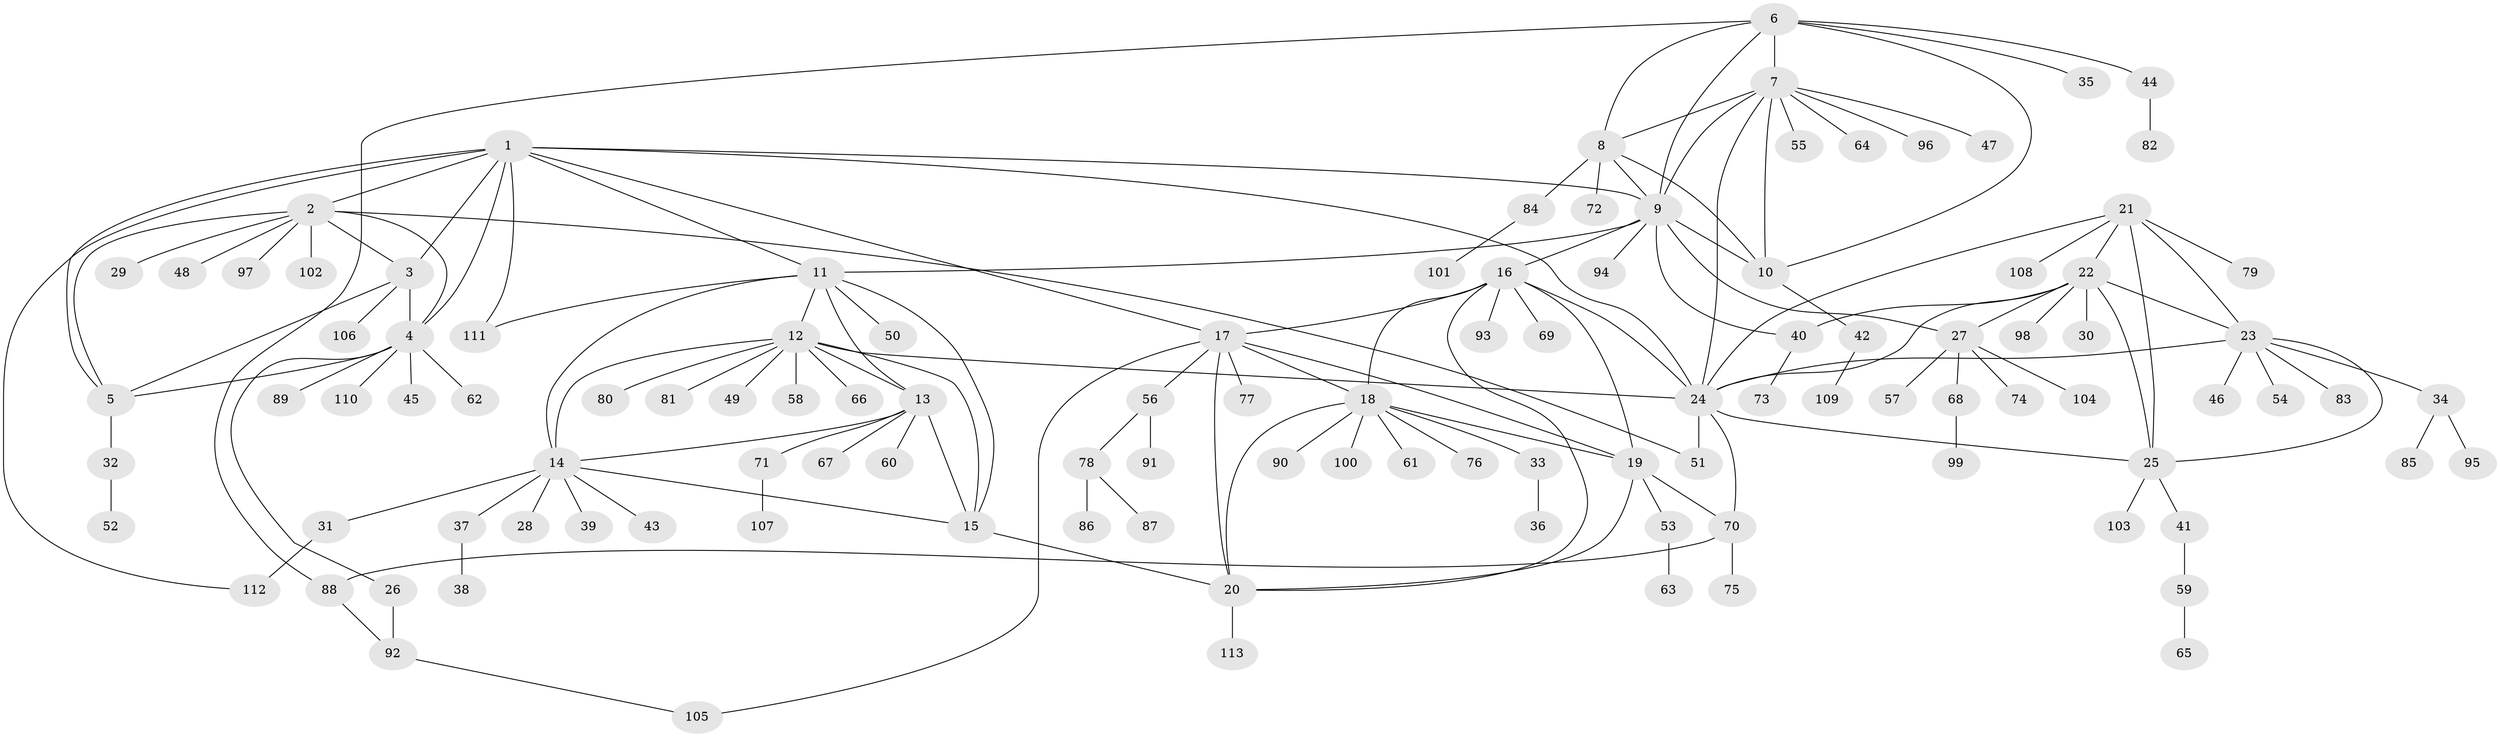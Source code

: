 // coarse degree distribution, {13: 0.017543859649122806, 1: 0.5789473684210527, 6: 0.10526315789473684, 10: 0.017543859649122806, 7: 0.07017543859649122, 5: 0.05263157894736842, 2: 0.07017543859649122, 4: 0.07017543859649122, 3: 0.017543859649122806}
// Generated by graph-tools (version 1.1) at 2025/37/03/04/25 23:37:35]
// undirected, 113 vertices, 157 edges
graph export_dot {
  node [color=gray90,style=filled];
  1;
  2;
  3;
  4;
  5;
  6;
  7;
  8;
  9;
  10;
  11;
  12;
  13;
  14;
  15;
  16;
  17;
  18;
  19;
  20;
  21;
  22;
  23;
  24;
  25;
  26;
  27;
  28;
  29;
  30;
  31;
  32;
  33;
  34;
  35;
  36;
  37;
  38;
  39;
  40;
  41;
  42;
  43;
  44;
  45;
  46;
  47;
  48;
  49;
  50;
  51;
  52;
  53;
  54;
  55;
  56;
  57;
  58;
  59;
  60;
  61;
  62;
  63;
  64;
  65;
  66;
  67;
  68;
  69;
  70;
  71;
  72;
  73;
  74;
  75;
  76;
  77;
  78;
  79;
  80;
  81;
  82;
  83;
  84;
  85;
  86;
  87;
  88;
  89;
  90;
  91;
  92;
  93;
  94;
  95;
  96;
  97;
  98;
  99;
  100;
  101;
  102;
  103;
  104;
  105;
  106;
  107;
  108;
  109;
  110;
  111;
  112;
  113;
  1 -- 2;
  1 -- 3;
  1 -- 4;
  1 -- 5;
  1 -- 9;
  1 -- 11;
  1 -- 17;
  1 -- 24;
  1 -- 111;
  1 -- 112;
  2 -- 3;
  2 -- 4;
  2 -- 5;
  2 -- 29;
  2 -- 48;
  2 -- 51;
  2 -- 97;
  2 -- 102;
  3 -- 4;
  3 -- 5;
  3 -- 106;
  4 -- 5;
  4 -- 26;
  4 -- 45;
  4 -- 62;
  4 -- 89;
  4 -- 110;
  5 -- 32;
  6 -- 7;
  6 -- 8;
  6 -- 9;
  6 -- 10;
  6 -- 35;
  6 -- 44;
  6 -- 88;
  7 -- 8;
  7 -- 9;
  7 -- 10;
  7 -- 24;
  7 -- 47;
  7 -- 55;
  7 -- 64;
  7 -- 96;
  8 -- 9;
  8 -- 10;
  8 -- 72;
  8 -- 84;
  9 -- 10;
  9 -- 11;
  9 -- 16;
  9 -- 27;
  9 -- 40;
  9 -- 94;
  10 -- 42;
  11 -- 12;
  11 -- 13;
  11 -- 14;
  11 -- 15;
  11 -- 50;
  11 -- 111;
  12 -- 13;
  12 -- 14;
  12 -- 15;
  12 -- 24;
  12 -- 49;
  12 -- 58;
  12 -- 66;
  12 -- 80;
  12 -- 81;
  13 -- 14;
  13 -- 15;
  13 -- 60;
  13 -- 67;
  13 -- 71;
  14 -- 15;
  14 -- 28;
  14 -- 31;
  14 -- 37;
  14 -- 39;
  14 -- 43;
  15 -- 20;
  16 -- 17;
  16 -- 18;
  16 -- 19;
  16 -- 20;
  16 -- 24;
  16 -- 69;
  16 -- 93;
  17 -- 18;
  17 -- 19;
  17 -- 20;
  17 -- 56;
  17 -- 77;
  17 -- 105;
  18 -- 19;
  18 -- 20;
  18 -- 33;
  18 -- 61;
  18 -- 76;
  18 -- 90;
  18 -- 100;
  19 -- 20;
  19 -- 53;
  19 -- 70;
  20 -- 113;
  21 -- 22;
  21 -- 23;
  21 -- 24;
  21 -- 25;
  21 -- 79;
  21 -- 108;
  22 -- 23;
  22 -- 24;
  22 -- 25;
  22 -- 27;
  22 -- 30;
  22 -- 40;
  22 -- 98;
  23 -- 24;
  23 -- 25;
  23 -- 34;
  23 -- 46;
  23 -- 54;
  23 -- 83;
  24 -- 25;
  24 -- 51;
  24 -- 70;
  25 -- 41;
  25 -- 103;
  26 -- 92;
  27 -- 57;
  27 -- 68;
  27 -- 74;
  27 -- 104;
  31 -- 112;
  32 -- 52;
  33 -- 36;
  34 -- 85;
  34 -- 95;
  37 -- 38;
  40 -- 73;
  41 -- 59;
  42 -- 109;
  44 -- 82;
  53 -- 63;
  56 -- 78;
  56 -- 91;
  59 -- 65;
  68 -- 99;
  70 -- 75;
  70 -- 88;
  71 -- 107;
  78 -- 86;
  78 -- 87;
  84 -- 101;
  88 -- 92;
  92 -- 105;
}
